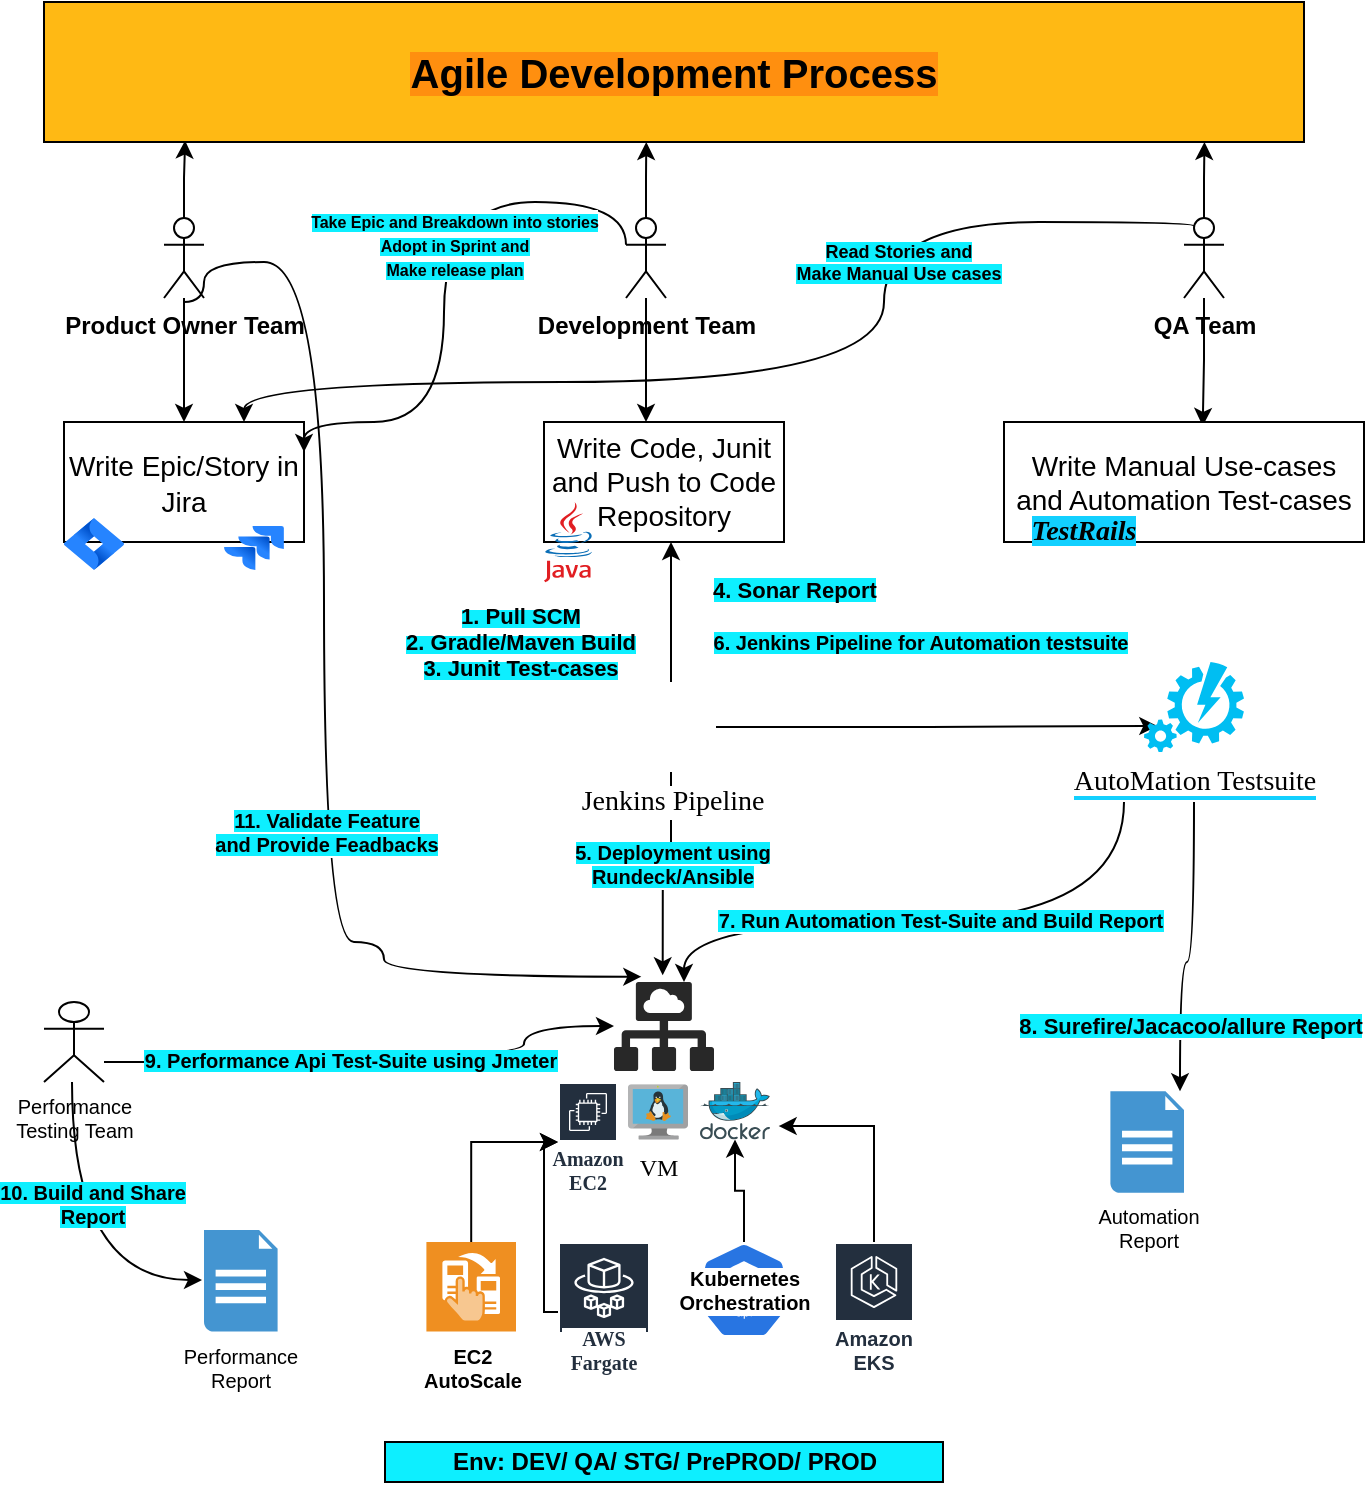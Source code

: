 <mxfile version="15.5.0" type="github">
  <diagram id="AXm_I2ttIVFIWqhGo-dT" name="Page-1">
    <mxGraphModel dx="782" dy="436" grid="1" gridSize="10" guides="1" tooltips="1" connect="1" arrows="1" fold="1" page="1" pageScale="1" pageWidth="850" pageHeight="1100" math="0" shadow="0">
      <root>
        <mxCell id="0" />
        <mxCell id="1" parent="0" />
        <mxCell id="MDjKrCd_UHIQp9SryKAu-22" style="edgeStyle=orthogonalEdgeStyle;rounded=0;orthogonalLoop=1;jettySize=auto;html=1;entryX=0.112;entryY=0.99;entryDx=0;entryDy=0;entryPerimeter=0;fontSize=20;" edge="1" parent="1" source="MDjKrCd_UHIQp9SryKAu-5" target="MDjKrCd_UHIQp9SryKAu-18">
          <mxGeometry relative="1" as="geometry" />
        </mxCell>
        <mxCell id="MDjKrCd_UHIQp9SryKAu-32" style="edgeStyle=orthogonalEdgeStyle;rounded=0;orthogonalLoop=1;jettySize=auto;html=1;entryX=0.5;entryY=0;entryDx=0;entryDy=0;fontSize=14;" edge="1" parent="1" source="MDjKrCd_UHIQp9SryKAu-5" target="MDjKrCd_UHIQp9SryKAu-30">
          <mxGeometry relative="1" as="geometry" />
        </mxCell>
        <mxCell id="MDjKrCd_UHIQp9SryKAu-5" value="&lt;b&gt;Product Owner Team&lt;/b&gt;" style="shape=umlActor;verticalLabelPosition=bottom;verticalAlign=top;html=1;outlineConnect=0;" vertex="1" parent="1">
          <mxGeometry x="110" y="118" width="20" height="40" as="geometry" />
        </mxCell>
        <mxCell id="MDjKrCd_UHIQp9SryKAu-34" style="edgeStyle=orthogonalEdgeStyle;rounded=0;orthogonalLoop=1;jettySize=auto;html=1;entryX=0.478;entryY=1;entryDx=0;entryDy=0;entryPerimeter=0;fontSize=14;" edge="1" parent="1" source="MDjKrCd_UHIQp9SryKAu-6" target="MDjKrCd_UHIQp9SryKAu-18">
          <mxGeometry relative="1" as="geometry" />
        </mxCell>
        <mxCell id="MDjKrCd_UHIQp9SryKAu-41" style="edgeStyle=orthogonalEdgeStyle;rounded=0;orthogonalLoop=1;jettySize=auto;html=1;fontSize=14;" edge="1" parent="1" source="MDjKrCd_UHIQp9SryKAu-6">
          <mxGeometry relative="1" as="geometry">
            <mxPoint x="351" y="220" as="targetPoint" />
          </mxGeometry>
        </mxCell>
        <mxCell id="MDjKrCd_UHIQp9SryKAu-6" value="&lt;b&gt;Development Team&lt;/b&gt;" style="shape=umlActor;verticalLabelPosition=bottom;verticalAlign=top;html=1;outlineConnect=0;" vertex="1" parent="1">
          <mxGeometry x="341" y="118" width="20" height="40" as="geometry" />
        </mxCell>
        <mxCell id="MDjKrCd_UHIQp9SryKAu-25" style="edgeStyle=orthogonalEdgeStyle;rounded=0;orthogonalLoop=1;jettySize=auto;html=1;entryX=0.921;entryY=1;entryDx=0;entryDy=0;entryPerimeter=0;fontSize=20;" edge="1" parent="1" source="MDjKrCd_UHIQp9SryKAu-7" target="MDjKrCd_UHIQp9SryKAu-18">
          <mxGeometry relative="1" as="geometry" />
        </mxCell>
        <mxCell id="MDjKrCd_UHIQp9SryKAu-47" style="edgeStyle=orthogonalEdgeStyle;rounded=0;orthogonalLoop=1;jettySize=auto;html=1;entryX=0.552;entryY=0.033;entryDx=0;entryDy=0;entryPerimeter=0;fontFamily=Lucida Console;fontSize=14;" edge="1" parent="1" source="MDjKrCd_UHIQp9SryKAu-7" target="MDjKrCd_UHIQp9SryKAu-42">
          <mxGeometry relative="1" as="geometry" />
        </mxCell>
        <mxCell id="MDjKrCd_UHIQp9SryKAu-7" value="&lt;b&gt;QA Team&lt;/b&gt;" style="shape=umlActor;verticalLabelPosition=bottom;verticalAlign=top;html=1;outlineConnect=0;" vertex="1" parent="1">
          <mxGeometry x="620" y="118" width="20" height="40" as="geometry" />
        </mxCell>
        <mxCell id="MDjKrCd_UHIQp9SryKAu-18" value="&lt;b&gt;&lt;font style=&quot;font-size: 20px ; background-color: rgb(255 , 143 , 15)&quot;&gt;Agile Development Process&lt;/font&gt;&lt;/b&gt;" style="rounded=0;whiteSpace=wrap;html=1;fillColor=#FFB914;" vertex="1" parent="1">
          <mxGeometry x="50" y="10" width="630" height="70" as="geometry" />
        </mxCell>
        <mxCell id="MDjKrCd_UHIQp9SryKAu-39" value="" style="group" vertex="1" connectable="0" parent="1">
          <mxGeometry x="60" y="220" width="120" height="74" as="geometry" />
        </mxCell>
        <mxCell id="MDjKrCd_UHIQp9SryKAu-30" value="&lt;font style=&quot;font-size: 14px&quot;&gt;Write Epic/Story in Jira&lt;/font&gt;" style="rounded=0;whiteSpace=wrap;html=1;labelBackgroundColor=#FFFFFF;fontSize=15;fillColor=#FFFFFF;" vertex="1" parent="MDjKrCd_UHIQp9SryKAu-39">
          <mxGeometry width="120" height="60" as="geometry" />
        </mxCell>
        <mxCell id="MDjKrCd_UHIQp9SryKAu-27" value="" style="image;image=img/lib/atlassian/Jira_Software_Logo.svg;labelBackgroundColor=#FF8F0F;fontSize=20;fillColor=#FFB914;" vertex="1" parent="MDjKrCd_UHIQp9SryKAu-39">
          <mxGeometry y="48" width="30" height="26" as="geometry" />
        </mxCell>
        <mxCell id="MDjKrCd_UHIQp9SryKAu-28" value="" style="image;image=img/lib/atlassian/Jira_Logo.svg;labelBackgroundColor=#FFFFFF;fontSize=15;fillColor=#FFFFFF;" vertex="1" parent="MDjKrCd_UHIQp9SryKAu-39">
          <mxGeometry x="80" y="52" width="30" height="22" as="geometry" />
        </mxCell>
        <mxCell id="MDjKrCd_UHIQp9SryKAu-40" value="" style="group" vertex="1" connectable="0" parent="1">
          <mxGeometry x="300" y="220" width="120" height="80.1" as="geometry" />
        </mxCell>
        <mxCell id="MDjKrCd_UHIQp9SryKAu-33" value="Write Code, Junit and Push to Code Repository" style="rounded=0;whiteSpace=wrap;html=1;labelBackgroundColor=#FFFFFF;fontSize=14;fillColor=#FFFFFF;" vertex="1" parent="MDjKrCd_UHIQp9SryKAu-40">
          <mxGeometry width="120" height="60" as="geometry" />
        </mxCell>
        <mxCell id="MDjKrCd_UHIQp9SryKAu-37" value="" style="dashed=0;outlineConnect=0;html=1;align=center;labelPosition=center;verticalLabelPosition=bottom;verticalAlign=top;shape=mxgraph.weblogos.java;labelBackgroundColor=#FFFFFF;fontSize=14;fillColor=#FFFFFF;" vertex="1" parent="MDjKrCd_UHIQp9SryKAu-40">
          <mxGeometry y="40" width="24.4" height="40.1" as="geometry" />
        </mxCell>
        <mxCell id="MDjKrCd_UHIQp9SryKAu-43" value="" style="shape=image;html=1;verticalAlign=top;verticalLabelPosition=bottom;labelBackgroundColor=#ffffff;imageAspect=0;aspect=fixed;image=https://cdn2.iconfinder.com/data/icons/font-awesome/1792/git-128.png;fontSize=14;fillColor=#FFFFFF;" vertex="1" parent="MDjKrCd_UHIQp9SryKAu-40">
          <mxGeometry x="90" y="46.05" width="28" height="28" as="geometry" />
        </mxCell>
        <mxCell id="MDjKrCd_UHIQp9SryKAu-42" value="Write Manual Use-cases and Automation Test-cases" style="rounded=0;whiteSpace=wrap;html=1;labelBackgroundColor=#FFFFFF;fontSize=14;fillColor=#FFFFFF;" vertex="1" parent="1">
          <mxGeometry x="530" y="220" width="180" height="60" as="geometry" />
        </mxCell>
        <mxCell id="MDjKrCd_UHIQp9SryKAu-45" value="" style="shape=image;html=1;verticalAlign=top;verticalLabelPosition=bottom;labelBackgroundColor=#ffffff;imageAspect=0;aspect=fixed;image=https://cdn2.iconfinder.com/data/icons/font-awesome/1792/git-128.png;fontSize=14;fillColor=#FFFFFF;" vertex="1" parent="1">
          <mxGeometry x="690" y="264" width="20" height="20" as="geometry" />
        </mxCell>
        <mxCell id="MDjKrCd_UHIQp9SryKAu-46" value="&lt;b&gt;&lt;font style=&quot;font-size: 14px&quot; face=&quot;Lucida Console&quot;&gt;&lt;i style=&quot;background-color: rgb(18 , 208 , 255)&quot;&gt;TestRails&lt;/i&gt;&lt;/font&gt;&lt;/b&gt;" style="text;html=1;strokeColor=none;fillColor=none;align=center;verticalAlign=middle;whiteSpace=wrap;rounded=0;labelBackgroundColor=#FFFFFF;fontSize=14;" vertex="1" parent="1">
          <mxGeometry x="540" y="254" width="60" height="40" as="geometry" />
        </mxCell>
        <mxCell id="MDjKrCd_UHIQp9SryKAu-50" style="edgeStyle=orthogonalEdgeStyle;rounded=0;orthogonalLoop=1;jettySize=auto;html=1;entryX=0.133;entryY=0.711;entryDx=0;entryDy=0;entryPerimeter=0;fontFamily=Lucida Console;fontSize=14;" edge="1" parent="1" source="MDjKrCd_UHIQp9SryKAu-48" target="MDjKrCd_UHIQp9SryKAu-49">
          <mxGeometry relative="1" as="geometry" />
        </mxCell>
        <mxCell id="MDjKrCd_UHIQp9SryKAu-52" style="edgeStyle=orthogonalEdgeStyle;rounded=0;orthogonalLoop=1;jettySize=auto;html=1;fontFamily=Lucida Console;fontSize=8;" edge="1" parent="1" source="MDjKrCd_UHIQp9SryKAu-48">
          <mxGeometry relative="1" as="geometry">
            <mxPoint x="363.5" y="280" as="targetPoint" />
          </mxGeometry>
        </mxCell>
        <mxCell id="MDjKrCd_UHIQp9SryKAu-59" style="edgeStyle=orthogonalEdgeStyle;rounded=0;orthogonalLoop=1;jettySize=auto;html=1;entryX=0.487;entryY=-0.075;entryDx=0;entryDy=0;entryPerimeter=0;fontFamily=Lucida Console;fontSize=10;" edge="1" parent="1" source="MDjKrCd_UHIQp9SryKAu-48" target="MDjKrCd_UHIQp9SryKAu-58">
          <mxGeometry relative="1" as="geometry">
            <Array as="points">
              <mxPoint x="364" y="448" />
              <mxPoint x="359" y="448" />
            </Array>
          </mxGeometry>
        </mxCell>
        <mxCell id="MDjKrCd_UHIQp9SryKAu-90" value="&lt;b style=&quot;font-family: &amp;#34;lucida console&amp;#34; ; font-size: x-small&quot;&gt;&lt;font face=&quot;Helvetica&quot; style=&quot;font-size: 10px ; background-color: rgb(13 , 239 , 255)&quot;&gt;5. Deployment using&lt;br&gt;Rundeck/Ansible&lt;/font&gt;&lt;/b&gt;" style="edgeLabel;html=1;align=center;verticalAlign=middle;resizable=0;points=[];fontSize=10;fontFamily=Helvetica;" vertex="1" connectable="0" parent="MDjKrCd_UHIQp9SryKAu-59">
          <mxGeometry x="-0.237" y="-1" relative="1" as="geometry">
            <mxPoint x="1" y="5" as="offset" />
          </mxGeometry>
        </mxCell>
        <mxCell id="MDjKrCd_UHIQp9SryKAu-48" value="Jenkins Pipeline" style="shape=image;html=1;verticalAlign=top;verticalLabelPosition=bottom;labelBackgroundColor=#ffffff;imageAspect=0;aspect=fixed;image=https://cdn0.iconfinder.com/data/icons/font-awesome-brands-vol-1/512/jenkins-128.png;fontFamily=Lucida Console;fontSize=14;fillColor=#FFFFFF;" vertex="1" parent="1">
          <mxGeometry x="341" y="350" width="45" height="45" as="geometry" />
        </mxCell>
        <mxCell id="MDjKrCd_UHIQp9SryKAu-49" value="&lt;span style=&quot;background-color: rgb(255 , 255 , 255)&quot;&gt;AutoMation Testsuite&lt;/span&gt;" style="verticalLabelPosition=bottom;html=1;verticalAlign=top;align=center;strokeColor=none;fillColor=#00BEF2;shape=mxgraph.azure.automation;pointerEvents=1;labelBackgroundColor=#12D0FF;fontFamily=Lucida Console;fontSize=14;" vertex="1" parent="1">
          <mxGeometry x="600" y="340" width="50" height="45" as="geometry" />
        </mxCell>
        <mxCell id="MDjKrCd_UHIQp9SryKAu-51" value="&lt;font style=&quot;font-size: 10px&quot; face=&quot;Helvetica&quot;&gt;&lt;b style=&quot;background-color: rgb(13 , 239 , 255)&quot;&gt;6. Jenkins Pipeline for&lt;font style=&quot;font-size: 10px&quot;&gt; &lt;/font&gt;Automation testsuite&lt;/b&gt;&lt;/font&gt;" style="text;html=1;align=center;verticalAlign=middle;resizable=0;points=[];autosize=1;strokeColor=none;fillColor=none;fontSize=14;fontFamily=Lucida Console;" vertex="1" parent="1">
          <mxGeometry x="378" y="320" width="220" height="20" as="geometry" />
        </mxCell>
        <mxCell id="MDjKrCd_UHIQp9SryKAu-53" value="&lt;span style=&quot;background-color: rgb(13 , 239 , 255)&quot;&gt;&lt;font size=&quot;1&quot; face=&quot;Helvetica&quot;&gt;&lt;b style=&quot;font-size: 11px&quot;&gt;1. Pull SCM&lt;br&gt;&lt;/b&gt;&lt;/font&gt;&lt;b style=&quot;font-family: &amp;#34;helvetica&amp;#34; ; font-size: 11px&quot;&gt;2. Gradle/Maven Build&lt;br&gt;&lt;/b&gt;&lt;b style=&quot;font-family: &amp;#34;helvetica&amp;#34; ; font-size: 11px&quot;&gt;3. Junit Test-cases&lt;/b&gt;&lt;/span&gt;&lt;font size=&quot;1&quot; face=&quot;Helvetica&quot;&gt;&lt;b style=&quot;font-size: 11px&quot;&gt;&lt;br&gt;&lt;/b&gt;&lt;/font&gt;" style="text;html=1;align=center;verticalAlign=middle;resizable=0;points=[];autosize=1;strokeColor=none;fillColor=none;fontSize=8;fontFamily=Lucida Console;" vertex="1" parent="1">
          <mxGeometry x="223" y="310" width="130" height="40" as="geometry" />
        </mxCell>
        <mxCell id="MDjKrCd_UHIQp9SryKAu-56" value="&lt;font size=&quot;1&quot; face=&quot;Helvetica&quot;&gt;&lt;b style=&quot;font-size: 11px ; background-color: rgb(13 , 239 , 255)&quot;&gt;4. Sonar Report&lt;/b&gt;&lt;/font&gt;" style="text;html=1;align=center;verticalAlign=middle;resizable=0;points=[];autosize=1;strokeColor=none;fillColor=none;fontSize=8;fontFamily=Lucida Console;" vertex="1" parent="1">
          <mxGeometry x="375" y="294" width="100" height="20" as="geometry" />
        </mxCell>
        <mxCell id="MDjKrCd_UHIQp9SryKAu-58" value="" style="verticalLabelPosition=bottom;sketch=0;html=1;fillColor=#282828;strokeColor=none;verticalAlign=top;pointerEvents=1;align=center;shape=mxgraph.cisco_safe.security_icons.virtual_deployment;labelBackgroundColor=#FFFFFF;fontFamily=Lucida Console;fontSize=10;" vertex="1" parent="1">
          <mxGeometry x="335" y="500" width="50" height="44.5" as="geometry" />
        </mxCell>
        <mxCell id="MDjKrCd_UHIQp9SryKAu-61" value="" style="sketch=0;aspect=fixed;html=1;points=[];align=center;image;fontSize=12;image=img/lib/mscae/Docker.svg;labelBackgroundColor=#FFFFFF;fontFamily=Lucida Console;fillColor=#FFFFFF;" vertex="1" parent="1">
          <mxGeometry x="378" y="550" width="35" height="28.7" as="geometry" />
        </mxCell>
        <mxCell id="MDjKrCd_UHIQp9SryKAu-62" value="VM" style="sketch=0;aspect=fixed;html=1;points=[];align=center;image;fontSize=12;image=img/lib/mscae/VM_Linux.svg;labelBackgroundColor=#FFFFFF;fontFamily=Lucida Console;fillColor=#FFFFFF;" vertex="1" parent="1">
          <mxGeometry x="342" y="551.1" width="30" height="27.6" as="geometry" />
        </mxCell>
        <mxCell id="MDjKrCd_UHIQp9SryKAu-64" value="Amazon EC2" style="sketch=0;outlineConnect=0;fontColor=#232F3E;gradientColor=none;strokeColor=#ffffff;fillColor=#232F3E;dashed=0;verticalLabelPosition=middle;verticalAlign=bottom;align=center;html=1;whiteSpace=wrap;fontSize=10;fontStyle=1;spacing=3;shape=mxgraph.aws4.productIcon;prIcon=mxgraph.aws4.ec2;labelBackgroundColor=#FFFFFF;fontFamily=Lucida Console;" vertex="1" parent="1">
          <mxGeometry x="307" y="550" width="30" height="60" as="geometry" />
        </mxCell>
        <mxCell id="MDjKrCd_UHIQp9SryKAu-67" style="edgeStyle=orthogonalEdgeStyle;rounded=0;orthogonalLoop=1;jettySize=auto;html=1;fontFamily=Lucida Console;fontSize=10;" edge="1" parent="1" source="MDjKrCd_UHIQp9SryKAu-65" target="MDjKrCd_UHIQp9SryKAu-64">
          <mxGeometry relative="1" as="geometry">
            <Array as="points">
              <mxPoint x="264" y="580" />
            </Array>
          </mxGeometry>
        </mxCell>
        <mxCell id="MDjKrCd_UHIQp9SryKAu-65" value="&lt;b&gt;&lt;font face=&quot;Helvetica&quot;&gt;EC2 &lt;br&gt;AutoScale&lt;/font&gt;&lt;/b&gt;" style="shadow=0;dashed=0;html=1;strokeColor=none;fillColor=#EF8F21;labelPosition=center;verticalLabelPosition=bottom;verticalAlign=top;align=center;outlineConnect=0;shape=mxgraph.veeam.2d.1_click_failover_orchestration;labelBackgroundColor=#FFFFFF;fontFamily=Lucida Console;fontSize=10;" vertex="1" parent="1">
          <mxGeometry x="241.2" y="630" width="44.8" height="44.8" as="geometry" />
        </mxCell>
        <mxCell id="MDjKrCd_UHIQp9SryKAu-68" style="edgeStyle=orthogonalEdgeStyle;rounded=0;orthogonalLoop=1;jettySize=auto;html=1;fontFamily=Lucida Console;fontSize=10;" edge="1" parent="1" source="MDjKrCd_UHIQp9SryKAu-66" target="MDjKrCd_UHIQp9SryKAu-64">
          <mxGeometry relative="1" as="geometry">
            <mxPoint x="300" y="600" as="targetPoint" />
            <Array as="points">
              <mxPoint x="300" y="665" />
              <mxPoint x="300" y="580" />
            </Array>
          </mxGeometry>
        </mxCell>
        <mxCell id="MDjKrCd_UHIQp9SryKAu-66" value="AWS Fargate" style="sketch=0;outlineConnect=0;fontColor=#232F3E;gradientColor=none;strokeColor=#ffffff;fillColor=#232F3E;dashed=0;verticalLabelPosition=middle;verticalAlign=bottom;align=center;html=1;whiteSpace=wrap;fontSize=10;fontStyle=1;spacing=3;shape=mxgraph.aws4.productIcon;prIcon=mxgraph.aws4.fargate;labelBackgroundColor=#FFFFFF;fontFamily=Lucida Console;" vertex="1" parent="1">
          <mxGeometry x="307" y="630" width="46" height="70" as="geometry" />
        </mxCell>
        <mxCell id="MDjKrCd_UHIQp9SryKAu-70" style="edgeStyle=orthogonalEdgeStyle;rounded=0;orthogonalLoop=1;jettySize=auto;html=1;fontFamily=Helvetica;fontSize=10;" edge="1" parent="1" source="MDjKrCd_UHIQp9SryKAu-69" target="MDjKrCd_UHIQp9SryKAu-61">
          <mxGeometry relative="1" as="geometry" />
        </mxCell>
        <mxCell id="MDjKrCd_UHIQp9SryKAu-69" value="&lt;b&gt;Kubernetes&lt;br&gt;Orchestration&lt;/b&gt;" style="sketch=0;html=1;dashed=0;whitespace=wrap;fillColor=#2875E2;strokeColor=#ffffff;points=[[0.005,0.63,0],[0.1,0.2,0],[0.9,0.2,0],[0.5,0,0],[0.995,0.63,0],[0.72,0.99,0],[0.5,1,0],[0.28,0.99,0]];shape=mxgraph.kubernetes.icon;prIcon=api;labelBackgroundColor=#FFFFFF;fontFamily=Helvetica;fontSize=10;" vertex="1" parent="1">
          <mxGeometry x="375" y="630" width="50" height="48" as="geometry" />
        </mxCell>
        <mxCell id="MDjKrCd_UHIQp9SryKAu-72" style="edgeStyle=orthogonalEdgeStyle;rounded=0;orthogonalLoop=1;jettySize=auto;html=1;entryX=1.124;entryY=0.767;entryDx=0;entryDy=0;entryPerimeter=0;fontFamily=Helvetica;fontSize=10;" edge="1" parent="1" source="MDjKrCd_UHIQp9SryKAu-71" target="MDjKrCd_UHIQp9SryKAu-61">
          <mxGeometry relative="1" as="geometry">
            <Array as="points">
              <mxPoint x="465" y="572" />
            </Array>
          </mxGeometry>
        </mxCell>
        <mxCell id="MDjKrCd_UHIQp9SryKAu-71" value="Amazon EKS" style="sketch=0;outlineConnect=0;fontColor=#232F3E;gradientColor=none;strokeColor=#ffffff;fillColor=#232F3E;dashed=0;verticalLabelPosition=middle;verticalAlign=bottom;align=center;html=1;whiteSpace=wrap;fontSize=10;fontStyle=1;spacing=3;shape=mxgraph.aws4.productIcon;prIcon=mxgraph.aws4.eks;labelBackgroundColor=#FFFFFF;fontFamily=Helvetica;" vertex="1" parent="1">
          <mxGeometry x="445" y="630" width="40" height="70" as="geometry" />
        </mxCell>
        <mxCell id="MDjKrCd_UHIQp9SryKAu-74" value="" style="curved=1;endArrow=classic;html=1;rounded=0;fontFamily=Helvetica;fontSize=10;edgeStyle=orthogonalEdgeStyle;" edge="1" parent="1" target="MDjKrCd_UHIQp9SryKAu-58">
          <mxGeometry width="50" height="50" relative="1" as="geometry">
            <mxPoint x="590" y="410" as="sourcePoint" />
            <mxPoint x="370" y="420" as="targetPoint" />
            <Array as="points">
              <mxPoint x="590" y="470" />
              <mxPoint x="370" y="470" />
            </Array>
          </mxGeometry>
        </mxCell>
        <mxCell id="MDjKrCd_UHIQp9SryKAu-75" value="&lt;b style=&quot;background-color: rgb(13 , 239 , 255)&quot;&gt;7. Run Automation Test-Suite and Build Report&lt;/b&gt;" style="edgeLabel;html=1;align=center;verticalAlign=middle;resizable=0;points=[];fontSize=10;fontFamily=Helvetica;" vertex="1" connectable="0" parent="MDjKrCd_UHIQp9SryKAu-74">
          <mxGeometry x="-0.015" y="-1" relative="1" as="geometry">
            <mxPoint as="offset" />
          </mxGeometry>
        </mxCell>
        <mxCell id="MDjKrCd_UHIQp9SryKAu-77" value="Performance&lt;br&gt;Testing Team" style="shape=umlActor;verticalLabelPosition=bottom;verticalAlign=top;html=1;outlineConnect=0;labelBackgroundColor=#FFFFFF;fontFamily=Helvetica;fontSize=10;fillColor=#FFFFFF;" vertex="1" parent="1">
          <mxGeometry x="50" y="510" width="30" height="40" as="geometry" />
        </mxCell>
        <mxCell id="MDjKrCd_UHIQp9SryKAu-79" value="" style="shape=image;html=1;verticalAlign=top;verticalLabelPosition=bottom;labelBackgroundColor=#ffffff;imageAspect=0;aspect=fixed;image=https://cdn2.iconfinder.com/data/icons/thin-line-icons-for-seo-and-development-1/64/SEO_stopwatch_timer_performance-128.png;fontFamily=Helvetica;fontSize=10;fillColor=#FFFFFF;" vertex="1" parent="1">
          <mxGeometry x="70" y="490" width="34" height="34" as="geometry" />
        </mxCell>
        <mxCell id="MDjKrCd_UHIQp9SryKAu-82" value="" style="curved=1;endArrow=classic;html=1;rounded=0;fontFamily=Helvetica;fontSize=10;edgeStyle=orthogonalEdgeStyle;" edge="1" parent="1" source="MDjKrCd_UHIQp9SryKAu-77" target="MDjKrCd_UHIQp9SryKAu-58">
          <mxGeometry width="50" height="50" relative="1" as="geometry">
            <mxPoint x="230" y="515" as="sourcePoint" />
            <mxPoint x="290" y="360" as="targetPoint" />
            <Array as="points">
              <mxPoint x="290" y="540" />
              <mxPoint x="290" y="522" />
            </Array>
          </mxGeometry>
        </mxCell>
        <mxCell id="MDjKrCd_UHIQp9SryKAu-91" value="&lt;span style=&quot;background-color: rgb(13 , 239 , 255)&quot;&gt;&lt;b&gt;9. Performance Api Test-Suite using Jmeter&lt;/b&gt;&lt;/span&gt;" style="edgeLabel;html=1;align=center;verticalAlign=middle;resizable=0;points=[];fontSize=10;fontFamily=Helvetica;" vertex="1" connectable="0" parent="MDjKrCd_UHIQp9SryKAu-82">
          <mxGeometry x="-0.101" y="1" relative="1" as="geometry">
            <mxPoint as="offset" />
          </mxGeometry>
        </mxCell>
        <mxCell id="MDjKrCd_UHIQp9SryKAu-84" value="Performance&lt;br&gt;Report" style="shadow=0;dashed=0;html=1;strokeColor=none;fillColor=#4495D1;labelPosition=center;verticalLabelPosition=bottom;verticalAlign=top;align=center;outlineConnect=0;shape=mxgraph.veeam.2d.report;labelBackgroundColor=#FFFFFF;fontFamily=Helvetica;fontSize=10;" vertex="1" parent="1">
          <mxGeometry x="130" y="624" width="36.8" height="50.8" as="geometry" />
        </mxCell>
        <mxCell id="MDjKrCd_UHIQp9SryKAu-85" value="" style="curved=1;endArrow=classic;html=1;rounded=0;fontFamily=Helvetica;fontSize=10;edgeStyle=orthogonalEdgeStyle;" edge="1" parent="1">
          <mxGeometry width="50" height="50" relative="1" as="geometry">
            <mxPoint x="64" y="550" as="sourcePoint" />
            <mxPoint x="129" y="649" as="targetPoint" />
            <Array as="points">
              <mxPoint x="64" y="649" />
            </Array>
          </mxGeometry>
        </mxCell>
        <mxCell id="MDjKrCd_UHIQp9SryKAu-86" value="&lt;b style=&quot;background-color: rgb(13 , 239 , 255)&quot;&gt;10. Build and Share &lt;br&gt;Report&lt;/b&gt;" style="edgeLabel;html=1;align=center;verticalAlign=middle;resizable=0;points=[];fontSize=10;fontFamily=Helvetica;" vertex="1" connectable="0" parent="MDjKrCd_UHIQp9SryKAu-85">
          <mxGeometry x="-0.26" y="10" relative="1" as="geometry">
            <mxPoint as="offset" />
          </mxGeometry>
        </mxCell>
        <mxCell id="MDjKrCd_UHIQp9SryKAu-87" value="Automation&lt;br&gt;Report" style="shadow=0;dashed=0;html=1;strokeColor=none;fillColor=#4495D1;labelPosition=center;verticalLabelPosition=bottom;verticalAlign=top;align=center;outlineConnect=0;shape=mxgraph.veeam.2d.report;labelBackgroundColor=#FFFFFF;fontFamily=Helvetica;fontSize=10;" vertex="1" parent="1">
          <mxGeometry x="583.2" y="554.6" width="36.8" height="50.8" as="geometry" />
        </mxCell>
        <mxCell id="MDjKrCd_UHIQp9SryKAu-88" value="" style="curved=1;endArrow=classic;html=1;rounded=0;fontFamily=Helvetica;fontSize=10;edgeStyle=orthogonalEdgeStyle;" edge="1" parent="1" target="MDjKrCd_UHIQp9SryKAu-87">
          <mxGeometry width="50" height="50" relative="1" as="geometry">
            <mxPoint x="625" y="410" as="sourcePoint" />
            <mxPoint x="670" y="476" as="targetPoint" />
            <Array as="points">
              <mxPoint x="625" y="490" />
              <mxPoint x="618" y="490" />
            </Array>
          </mxGeometry>
        </mxCell>
        <mxCell id="MDjKrCd_UHIQp9SryKAu-89" value="&lt;b style=&quot;font-size: 11px ; background-color: rgb(13 , 239 , 255)&quot;&gt;8. Surefire/Jacacoo/allure Report&lt;/b&gt;" style="edgeLabel;html=1;align=center;verticalAlign=middle;resizable=0;points=[];fontSize=10;fontFamily=Helvetica;" vertex="1" connectable="0" parent="MDjKrCd_UHIQp9SryKAu-88">
          <mxGeometry x="0.08" y="1" relative="1" as="geometry">
            <mxPoint y="31" as="offset" />
          </mxGeometry>
        </mxCell>
        <mxCell id="MDjKrCd_UHIQp9SryKAu-92" value="" style="curved=1;endArrow=classic;html=1;rounded=0;fontFamily=Helvetica;fontSize=10;edgeStyle=orthogonalEdgeStyle;entryX=0.273;entryY=-0.06;entryDx=0;entryDy=0;entryPerimeter=0;" edge="1" parent="1" target="MDjKrCd_UHIQp9SryKAu-58">
          <mxGeometry width="50" height="50" relative="1" as="geometry">
            <mxPoint x="120" y="160" as="sourcePoint" />
            <mxPoint x="380" y="320" as="targetPoint" />
            <Array as="points">
              <mxPoint x="130" y="160" />
              <mxPoint x="130" y="140" />
              <mxPoint x="190" y="140" />
              <mxPoint x="190" y="480" />
              <mxPoint x="220" y="480" />
              <mxPoint x="220" y="497" />
            </Array>
          </mxGeometry>
        </mxCell>
        <mxCell id="MDjKrCd_UHIQp9SryKAu-93" value="&lt;b style=&quot;background-color: rgb(13 , 239 , 255)&quot;&gt;11. Validate Feature&lt;br&gt;and Provide Feadbacks&lt;/b&gt;" style="edgeLabel;html=1;align=center;verticalAlign=middle;resizable=0;points=[];fontSize=10;fontFamily=Helvetica;" vertex="1" connectable="0" parent="MDjKrCd_UHIQp9SryKAu-92">
          <mxGeometry x="0.237" y="1" relative="1" as="geometry">
            <mxPoint as="offset" />
          </mxGeometry>
        </mxCell>
        <mxCell id="MDjKrCd_UHIQp9SryKAu-94" value="" style="curved=1;endArrow=classic;html=1;rounded=0;fontFamily=Helvetica;fontSize=10;edgeStyle=orthogonalEdgeStyle;exitX=0;exitY=0.333;exitDx=0;exitDy=0;exitPerimeter=0;entryX=1;entryY=0.25;entryDx=0;entryDy=0;" edge="1" parent="1" source="MDjKrCd_UHIQp9SryKAu-6" target="MDjKrCd_UHIQp9SryKAu-30">
          <mxGeometry width="50" height="50" relative="1" as="geometry">
            <mxPoint x="330" y="140" as="sourcePoint" />
            <mxPoint x="380" y="200" as="targetPoint" />
            <Array as="points">
              <mxPoint x="341" y="110" />
              <mxPoint x="250" y="110" />
              <mxPoint x="250" y="220" />
              <mxPoint x="180" y="220" />
            </Array>
          </mxGeometry>
        </mxCell>
        <mxCell id="MDjKrCd_UHIQp9SryKAu-95" value="&lt;b style=&quot;font-size: 8px ; background-color: rgb(13 , 239 , 255)&quot;&gt;Take Epic and Breakdown into stories&lt;br&gt;Adopt in Sprint and&lt;br&gt;Make release plan&lt;/b&gt;" style="edgeLabel;html=1;align=center;verticalAlign=middle;resizable=0;points=[];fontSize=10;fontFamily=Helvetica;" vertex="1" connectable="0" parent="MDjKrCd_UHIQp9SryKAu-94">
          <mxGeometry x="-0.135" y="5" relative="1" as="geometry">
            <mxPoint as="offset" />
          </mxGeometry>
        </mxCell>
        <mxCell id="MDjKrCd_UHIQp9SryKAu-96" value="" style="curved=1;endArrow=classic;html=1;rounded=0;fontFamily=Helvetica;fontSize=8;edgeStyle=orthogonalEdgeStyle;exitX=0.25;exitY=0.1;exitDx=0;exitDy=0;exitPerimeter=0;entryX=0.75;entryY=0;entryDx=0;entryDy=0;" edge="1" parent="1" source="MDjKrCd_UHIQp9SryKAu-7" target="MDjKrCd_UHIQp9SryKAu-30">
          <mxGeometry width="50" height="50" relative="1" as="geometry">
            <mxPoint x="330" y="240" as="sourcePoint" />
            <mxPoint x="380" y="190" as="targetPoint" />
            <Array as="points">
              <mxPoint x="625" y="120" />
              <mxPoint x="470" y="120" />
              <mxPoint x="470" y="200" />
              <mxPoint x="150" y="200" />
            </Array>
          </mxGeometry>
        </mxCell>
        <mxCell id="MDjKrCd_UHIQp9SryKAu-97" value="&lt;b style=&quot;font-size: 9px ; background-color: rgb(13 , 239 , 255)&quot;&gt;Read Stories and &lt;br&gt;Make Manual Use cases&lt;/b&gt;" style="edgeLabel;html=1;align=center;verticalAlign=middle;resizable=0;points=[];fontSize=8;fontFamily=Helvetica;" vertex="1" connectable="0" parent="MDjKrCd_UHIQp9SryKAu-96">
          <mxGeometry x="-0.388" y="7" relative="1" as="geometry">
            <mxPoint as="offset" />
          </mxGeometry>
        </mxCell>
        <mxCell id="MDjKrCd_UHIQp9SryKAu-99" value="&lt;b style=&quot;font-size: 12px ; background-color: rgb(13 , 239 , 255)&quot;&gt;Env: DEV/ QA/ STG/ PrePROD/ PROD&lt;/b&gt;" style="rounded=0;whiteSpace=wrap;html=1;labelBackgroundColor=#0DEFFF;fontFamily=Helvetica;fontSize=9;fillColor=#0DEFFF;" vertex="1" parent="1">
          <mxGeometry x="220.5" y="730" width="279" height="20" as="geometry" />
        </mxCell>
      </root>
    </mxGraphModel>
  </diagram>
</mxfile>
